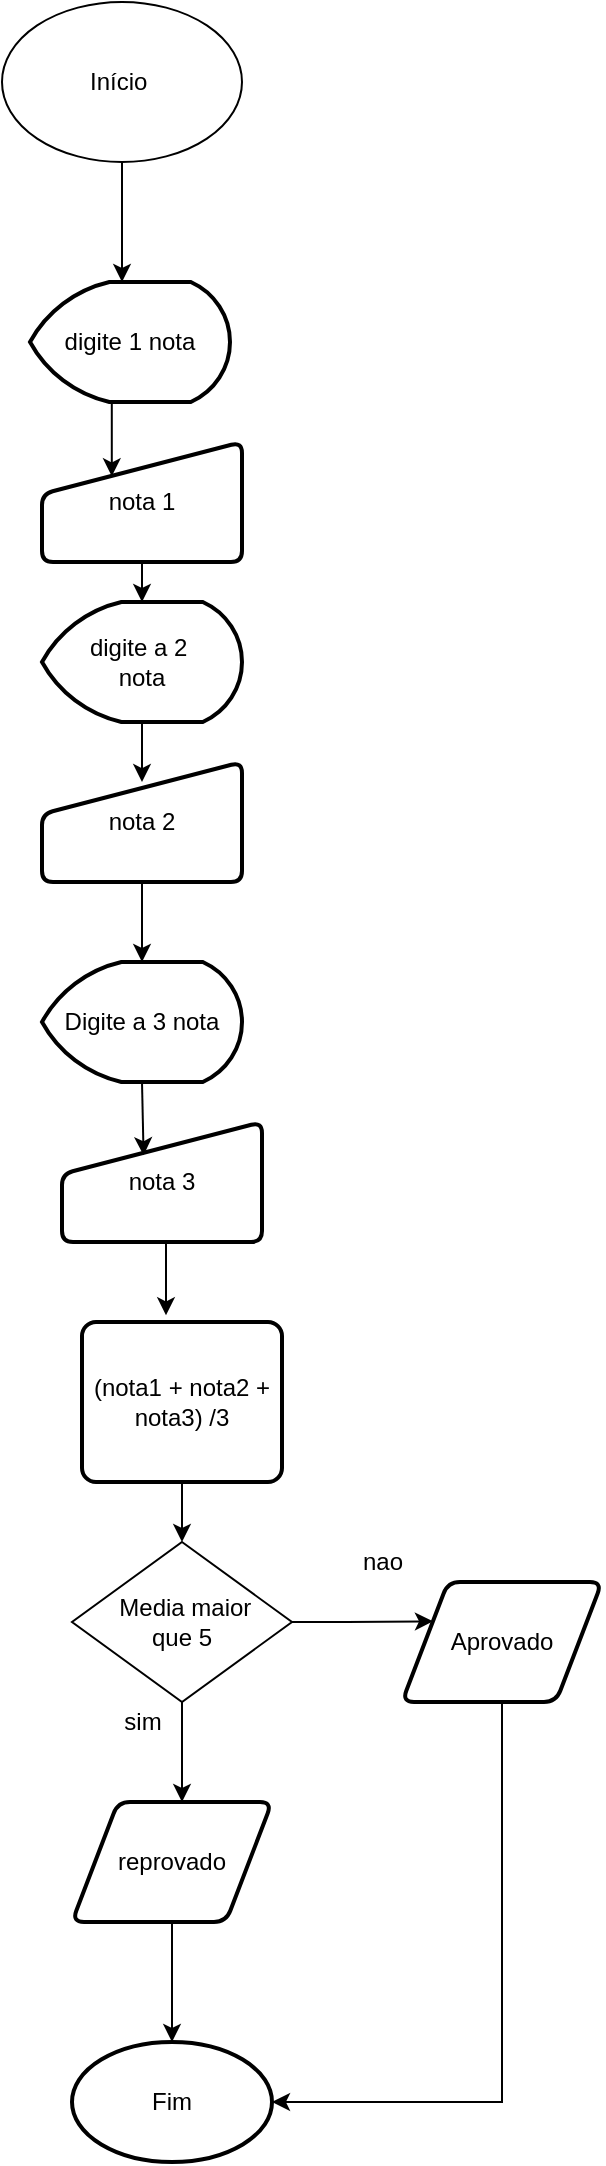 <mxfile version="21.1.1" type="device">
  <diagram name="Página-1" id="fdCrsIO0bIlCCYYUyEXW">
    <mxGraphModel dx="1050" dy="581" grid="1" gridSize="10" guides="1" tooltips="1" connect="1" arrows="1" fold="1" page="1" pageScale="1" pageWidth="827" pageHeight="1169" math="0" shadow="0">
      <root>
        <mxCell id="0" />
        <mxCell id="1" parent="0" />
        <mxCell id="ybZF06GGFOxtyvOGobXJ-9" style="edgeStyle=orthogonalEdgeStyle;rounded=0;orthogonalLoop=1;jettySize=auto;html=1;exitX=0.5;exitY=1;exitDx=0;exitDy=0;entryX=0.5;entryY=0;entryDx=0;entryDy=0;entryPerimeter=0;" parent="1" source="ybZF06GGFOxtyvOGobXJ-1" edge="1">
          <mxGeometry relative="1" as="geometry">
            <mxPoint x="360.0" y="150.0" as="targetPoint" />
          </mxGeometry>
        </mxCell>
        <mxCell id="ybZF06GGFOxtyvOGobXJ-1" value="Início&amp;nbsp;" style="ellipse;whiteSpace=wrap;html=1;" parent="1" vertex="1">
          <mxGeometry x="300" y="10" width="120" height="80" as="geometry" />
        </mxCell>
        <mxCell id="MfQ8Dqw7lcg2bkzvvQcD-1" style="edgeStyle=orthogonalEdgeStyle;rounded=0;orthogonalLoop=1;jettySize=auto;html=1;exitX=0.5;exitY=1;exitDx=0;exitDy=0;entryX=0.5;entryY=0;entryDx=0;entryDy=0;entryPerimeter=0;" edge="1" parent="1" source="ybZF06GGFOxtyvOGobXJ-4" target="ybZF06GGFOxtyvOGobXJ-7">
          <mxGeometry relative="1" as="geometry" />
        </mxCell>
        <mxCell id="ybZF06GGFOxtyvOGobXJ-4" value="nota 1" style="html=1;strokeWidth=2;shape=manualInput;whiteSpace=wrap;rounded=1;size=26;arcSize=11;" parent="1" vertex="1">
          <mxGeometry x="320" y="230" width="100" height="60" as="geometry" />
        </mxCell>
        <mxCell id="ybZF06GGFOxtyvOGobXJ-15" style="edgeStyle=orthogonalEdgeStyle;rounded=0;orthogonalLoop=1;jettySize=auto;html=1;exitX=0.5;exitY=1;exitDx=0;exitDy=0;exitPerimeter=0;entryX=0.349;entryY=0.286;entryDx=0;entryDy=0;entryPerimeter=0;" parent="1" source="ybZF06GGFOxtyvOGobXJ-5" target="ybZF06GGFOxtyvOGobXJ-4" edge="1">
          <mxGeometry relative="1" as="geometry" />
        </mxCell>
        <mxCell id="ybZF06GGFOxtyvOGobXJ-5" value="digite 1 nota" style="strokeWidth=2;html=1;shape=mxgraph.flowchart.display;whiteSpace=wrap;" parent="1" vertex="1">
          <mxGeometry x="314" y="150" width="100" height="60" as="geometry" />
        </mxCell>
        <mxCell id="MfQ8Dqw7lcg2bkzvvQcD-3" style="edgeStyle=orthogonalEdgeStyle;rounded=0;orthogonalLoop=1;jettySize=auto;html=1;exitX=0.5;exitY=1;exitDx=0;exitDy=0;entryX=0.5;entryY=0;entryDx=0;entryDy=0;entryPerimeter=0;" edge="1" parent="1" source="ybZF06GGFOxtyvOGobXJ-6" target="ybZF06GGFOxtyvOGobXJ-14">
          <mxGeometry relative="1" as="geometry" />
        </mxCell>
        <mxCell id="ybZF06GGFOxtyvOGobXJ-6" value="nota 2" style="html=1;strokeWidth=2;shape=manualInput;whiteSpace=wrap;rounded=1;size=26;arcSize=11;" parent="1" vertex="1">
          <mxGeometry x="320" y="390" width="100" height="60" as="geometry" />
        </mxCell>
        <mxCell id="MfQ8Dqw7lcg2bkzvvQcD-2" style="edgeStyle=orthogonalEdgeStyle;rounded=0;orthogonalLoop=1;jettySize=auto;html=1;exitX=0.5;exitY=1;exitDx=0;exitDy=0;exitPerimeter=0;entryX=0.5;entryY=0.167;entryDx=0;entryDy=0;entryPerimeter=0;" edge="1" parent="1" source="ybZF06GGFOxtyvOGobXJ-7" target="ybZF06GGFOxtyvOGobXJ-6">
          <mxGeometry relative="1" as="geometry" />
        </mxCell>
        <mxCell id="ybZF06GGFOxtyvOGobXJ-7" value="digite a 2&amp;nbsp;&lt;br&gt;nota" style="strokeWidth=2;html=1;shape=mxgraph.flowchart.display;whiteSpace=wrap;" parent="1" vertex="1">
          <mxGeometry x="320" y="310" width="100" height="60" as="geometry" />
        </mxCell>
        <mxCell id="MfQ8Dqw7lcg2bkzvvQcD-8" style="edgeStyle=orthogonalEdgeStyle;rounded=0;orthogonalLoop=1;jettySize=auto;html=1;exitX=0.5;exitY=1;exitDx=0;exitDy=0;entryX=0.42;entryY=-0.042;entryDx=0;entryDy=0;entryPerimeter=0;" edge="1" parent="1" source="ybZF06GGFOxtyvOGobXJ-8" target="MfQ8Dqw7lcg2bkzvvQcD-7">
          <mxGeometry relative="1" as="geometry" />
        </mxCell>
        <mxCell id="ybZF06GGFOxtyvOGobXJ-8" value="nota 3" style="html=1;strokeWidth=2;shape=manualInput;whiteSpace=wrap;rounded=1;size=26;arcSize=11;" parent="1" vertex="1">
          <mxGeometry x="330" y="570" width="100" height="60" as="geometry" />
        </mxCell>
        <mxCell id="MfQ8Dqw7lcg2bkzvvQcD-4" style="edgeStyle=orthogonalEdgeStyle;rounded=0;orthogonalLoop=1;jettySize=auto;html=1;exitX=0.5;exitY=1;exitDx=0;exitDy=0;exitPerimeter=0;entryX=0.408;entryY=0.277;entryDx=0;entryDy=0;entryPerimeter=0;" edge="1" parent="1" source="ybZF06GGFOxtyvOGobXJ-14" target="ybZF06GGFOxtyvOGobXJ-8">
          <mxGeometry relative="1" as="geometry" />
        </mxCell>
        <mxCell id="ybZF06GGFOxtyvOGobXJ-14" value="Digite a 3 nota" style="strokeWidth=2;html=1;shape=mxgraph.flowchart.display;whiteSpace=wrap;" parent="1" vertex="1">
          <mxGeometry x="320" y="490" width="100" height="60" as="geometry" />
        </mxCell>
        <mxCell id="MfQ8Dqw7lcg2bkzvvQcD-12" style="edgeStyle=orthogonalEdgeStyle;rounded=0;orthogonalLoop=1;jettySize=auto;html=1;exitX=1;exitY=0.5;exitDx=0;exitDy=0;entryX=0;entryY=0.25;entryDx=0;entryDy=0;" edge="1" parent="1" source="MfQ8Dqw7lcg2bkzvvQcD-5" target="MfQ8Dqw7lcg2bkzvvQcD-11">
          <mxGeometry relative="1" as="geometry" />
        </mxCell>
        <mxCell id="MfQ8Dqw7lcg2bkzvvQcD-14" style="edgeStyle=orthogonalEdgeStyle;rounded=0;orthogonalLoop=1;jettySize=auto;html=1;exitX=0.5;exitY=1;exitDx=0;exitDy=0;" edge="1" parent="1" source="MfQ8Dqw7lcg2bkzvvQcD-5">
          <mxGeometry relative="1" as="geometry">
            <mxPoint x="390" y="910" as="targetPoint" />
          </mxGeometry>
        </mxCell>
        <mxCell id="MfQ8Dqw7lcg2bkzvvQcD-5" value="&amp;nbsp;Media maior&lt;br&gt;que 5" style="rhombus;whiteSpace=wrap;html=1;" vertex="1" parent="1">
          <mxGeometry x="335" y="780" width="110" height="80" as="geometry" />
        </mxCell>
        <mxCell id="MfQ8Dqw7lcg2bkzvvQcD-10" style="edgeStyle=orthogonalEdgeStyle;rounded=0;orthogonalLoop=1;jettySize=auto;html=1;exitX=0.5;exitY=1;exitDx=0;exitDy=0;entryX=0.5;entryY=0;entryDx=0;entryDy=0;" edge="1" parent="1" source="MfQ8Dqw7lcg2bkzvvQcD-7" target="MfQ8Dqw7lcg2bkzvvQcD-5">
          <mxGeometry relative="1" as="geometry" />
        </mxCell>
        <mxCell id="MfQ8Dqw7lcg2bkzvvQcD-7" value="(nota1 + nota2 + nota3) /3" style="rounded=1;whiteSpace=wrap;html=1;absoluteArcSize=1;arcSize=14;strokeWidth=2;" vertex="1" parent="1">
          <mxGeometry x="340" y="670" width="100" height="80" as="geometry" />
        </mxCell>
        <mxCell id="MfQ8Dqw7lcg2bkzvvQcD-9" value="Fim" style="strokeWidth=2;html=1;shape=mxgraph.flowchart.start_1;whiteSpace=wrap;" vertex="1" parent="1">
          <mxGeometry x="335" y="1030" width="100" height="60" as="geometry" />
        </mxCell>
        <mxCell id="MfQ8Dqw7lcg2bkzvvQcD-18" style="edgeStyle=orthogonalEdgeStyle;rounded=0;orthogonalLoop=1;jettySize=auto;html=1;exitX=0.5;exitY=1;exitDx=0;exitDy=0;entryX=1;entryY=0.5;entryDx=0;entryDy=0;entryPerimeter=0;" edge="1" parent="1" source="MfQ8Dqw7lcg2bkzvvQcD-11" target="MfQ8Dqw7lcg2bkzvvQcD-9">
          <mxGeometry relative="1" as="geometry" />
        </mxCell>
        <mxCell id="MfQ8Dqw7lcg2bkzvvQcD-11" value="Aprovado" style="shape=parallelogram;html=1;strokeWidth=2;perimeter=parallelogramPerimeter;whiteSpace=wrap;rounded=1;arcSize=12;size=0.23;" vertex="1" parent="1">
          <mxGeometry x="500" y="800" width="100" height="60" as="geometry" />
        </mxCell>
        <mxCell id="MfQ8Dqw7lcg2bkzvvQcD-17" style="edgeStyle=orthogonalEdgeStyle;rounded=0;orthogonalLoop=1;jettySize=auto;html=1;exitX=0.5;exitY=1;exitDx=0;exitDy=0;entryX=0.5;entryY=0;entryDx=0;entryDy=0;entryPerimeter=0;" edge="1" parent="1" source="MfQ8Dqw7lcg2bkzvvQcD-13" target="MfQ8Dqw7lcg2bkzvvQcD-9">
          <mxGeometry relative="1" as="geometry" />
        </mxCell>
        <mxCell id="MfQ8Dqw7lcg2bkzvvQcD-13" value="reprovado" style="shape=parallelogram;html=1;strokeWidth=2;perimeter=parallelogramPerimeter;whiteSpace=wrap;rounded=1;arcSize=12;size=0.23;" vertex="1" parent="1">
          <mxGeometry x="335" y="910" width="100" height="60" as="geometry" />
        </mxCell>
        <mxCell id="MfQ8Dqw7lcg2bkzvvQcD-15" value="sim" style="text;html=1;align=center;verticalAlign=middle;resizable=0;points=[];autosize=1;strokeColor=none;fillColor=none;" vertex="1" parent="1">
          <mxGeometry x="350" y="855" width="40" height="30" as="geometry" />
        </mxCell>
        <mxCell id="MfQ8Dqw7lcg2bkzvvQcD-16" value="nao" style="text;html=1;align=center;verticalAlign=middle;resizable=0;points=[];autosize=1;strokeColor=none;fillColor=none;" vertex="1" parent="1">
          <mxGeometry x="470" y="775" width="40" height="30" as="geometry" />
        </mxCell>
      </root>
    </mxGraphModel>
  </diagram>
</mxfile>
